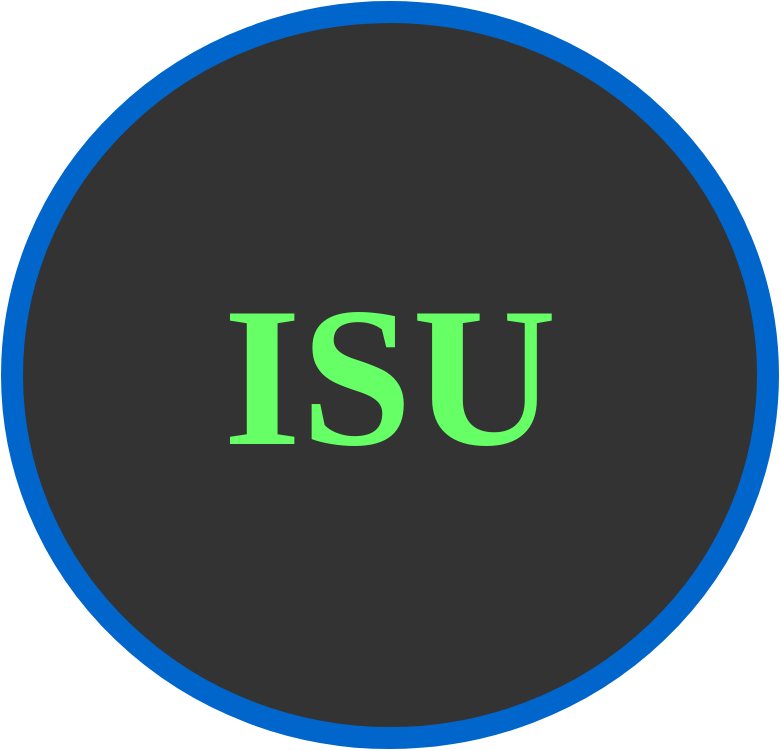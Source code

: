 <mxfile>
    <diagram id="GwGcdAKrI81eXyLy9iIg" name="Page-1">
        <mxGraphModel dx="1143" dy="697" grid="1" gridSize="10" guides="1" tooltips="1" connect="1" arrows="1" fold="1" page="1" pageScale="1" pageWidth="400" pageHeight="400" background="none" math="0" shadow="0">
            <root>
                <mxCell id="0"/>
                <mxCell id="1" parent="0"/>
                <mxCell id="2" value="&lt;b&gt;&lt;font style=&quot;line-height: 120% ; font-size: 100px ; background-color: rgb(51 , 51 , 51)&quot; face=&quot;Tahoma&quot; color=&quot;#66ff66&quot;&gt;ISU&lt;/font&gt;&lt;/b&gt;" style="ellipse;whiteSpace=wrap;html=1;gradientDirection=south;strokeWidth=11;shadow=0;sketch=0;align=center;fontSize=5;fillColor=#333333;strokeColor=#0066CC;" parent="1" vertex="1">
                    <mxGeometry x="-389" y="18" width="378" height="363" as="geometry"/>
                </mxCell>
            </root>
        </mxGraphModel>
    </diagram>
</mxfile>